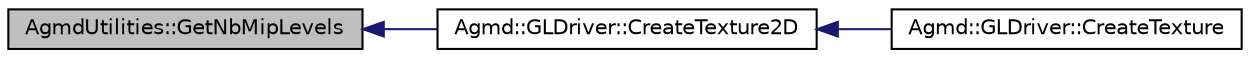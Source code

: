 digraph "AgmdUtilities::GetNbMipLevels"
{
  edge [fontname="Helvetica",fontsize="10",labelfontname="Helvetica",labelfontsize="10"];
  node [fontname="Helvetica",fontsize="10",shape=record];
  rankdir="LR";
  Node1 [label="AgmdUtilities::GetNbMipLevels",height=0.2,width=0.4,color="black", fillcolor="grey75", style="filled" fontcolor="black"];
  Node1 -> Node2 [dir="back",color="midnightblue",fontsize="10",style="solid"];
  Node2 [label="Agmd::GLDriver::CreateTexture2D",height=0.2,width=0.4,color="black", fillcolor="white", style="filled",URL="$class_agmd_1_1_g_l_driver.html#a3cda774b7cc45aab379127e3ed26e291"];
  Node2 -> Node3 [dir="back",color="midnightblue",fontsize="10",style="solid"];
  Node3 [label="Agmd::GLDriver::CreateTexture",height=0.2,width=0.4,color="black", fillcolor="white", style="filled",URL="$class_agmd_1_1_g_l_driver.html#a41af189f0e80548bb84b7b9796c12c5f"];
}
